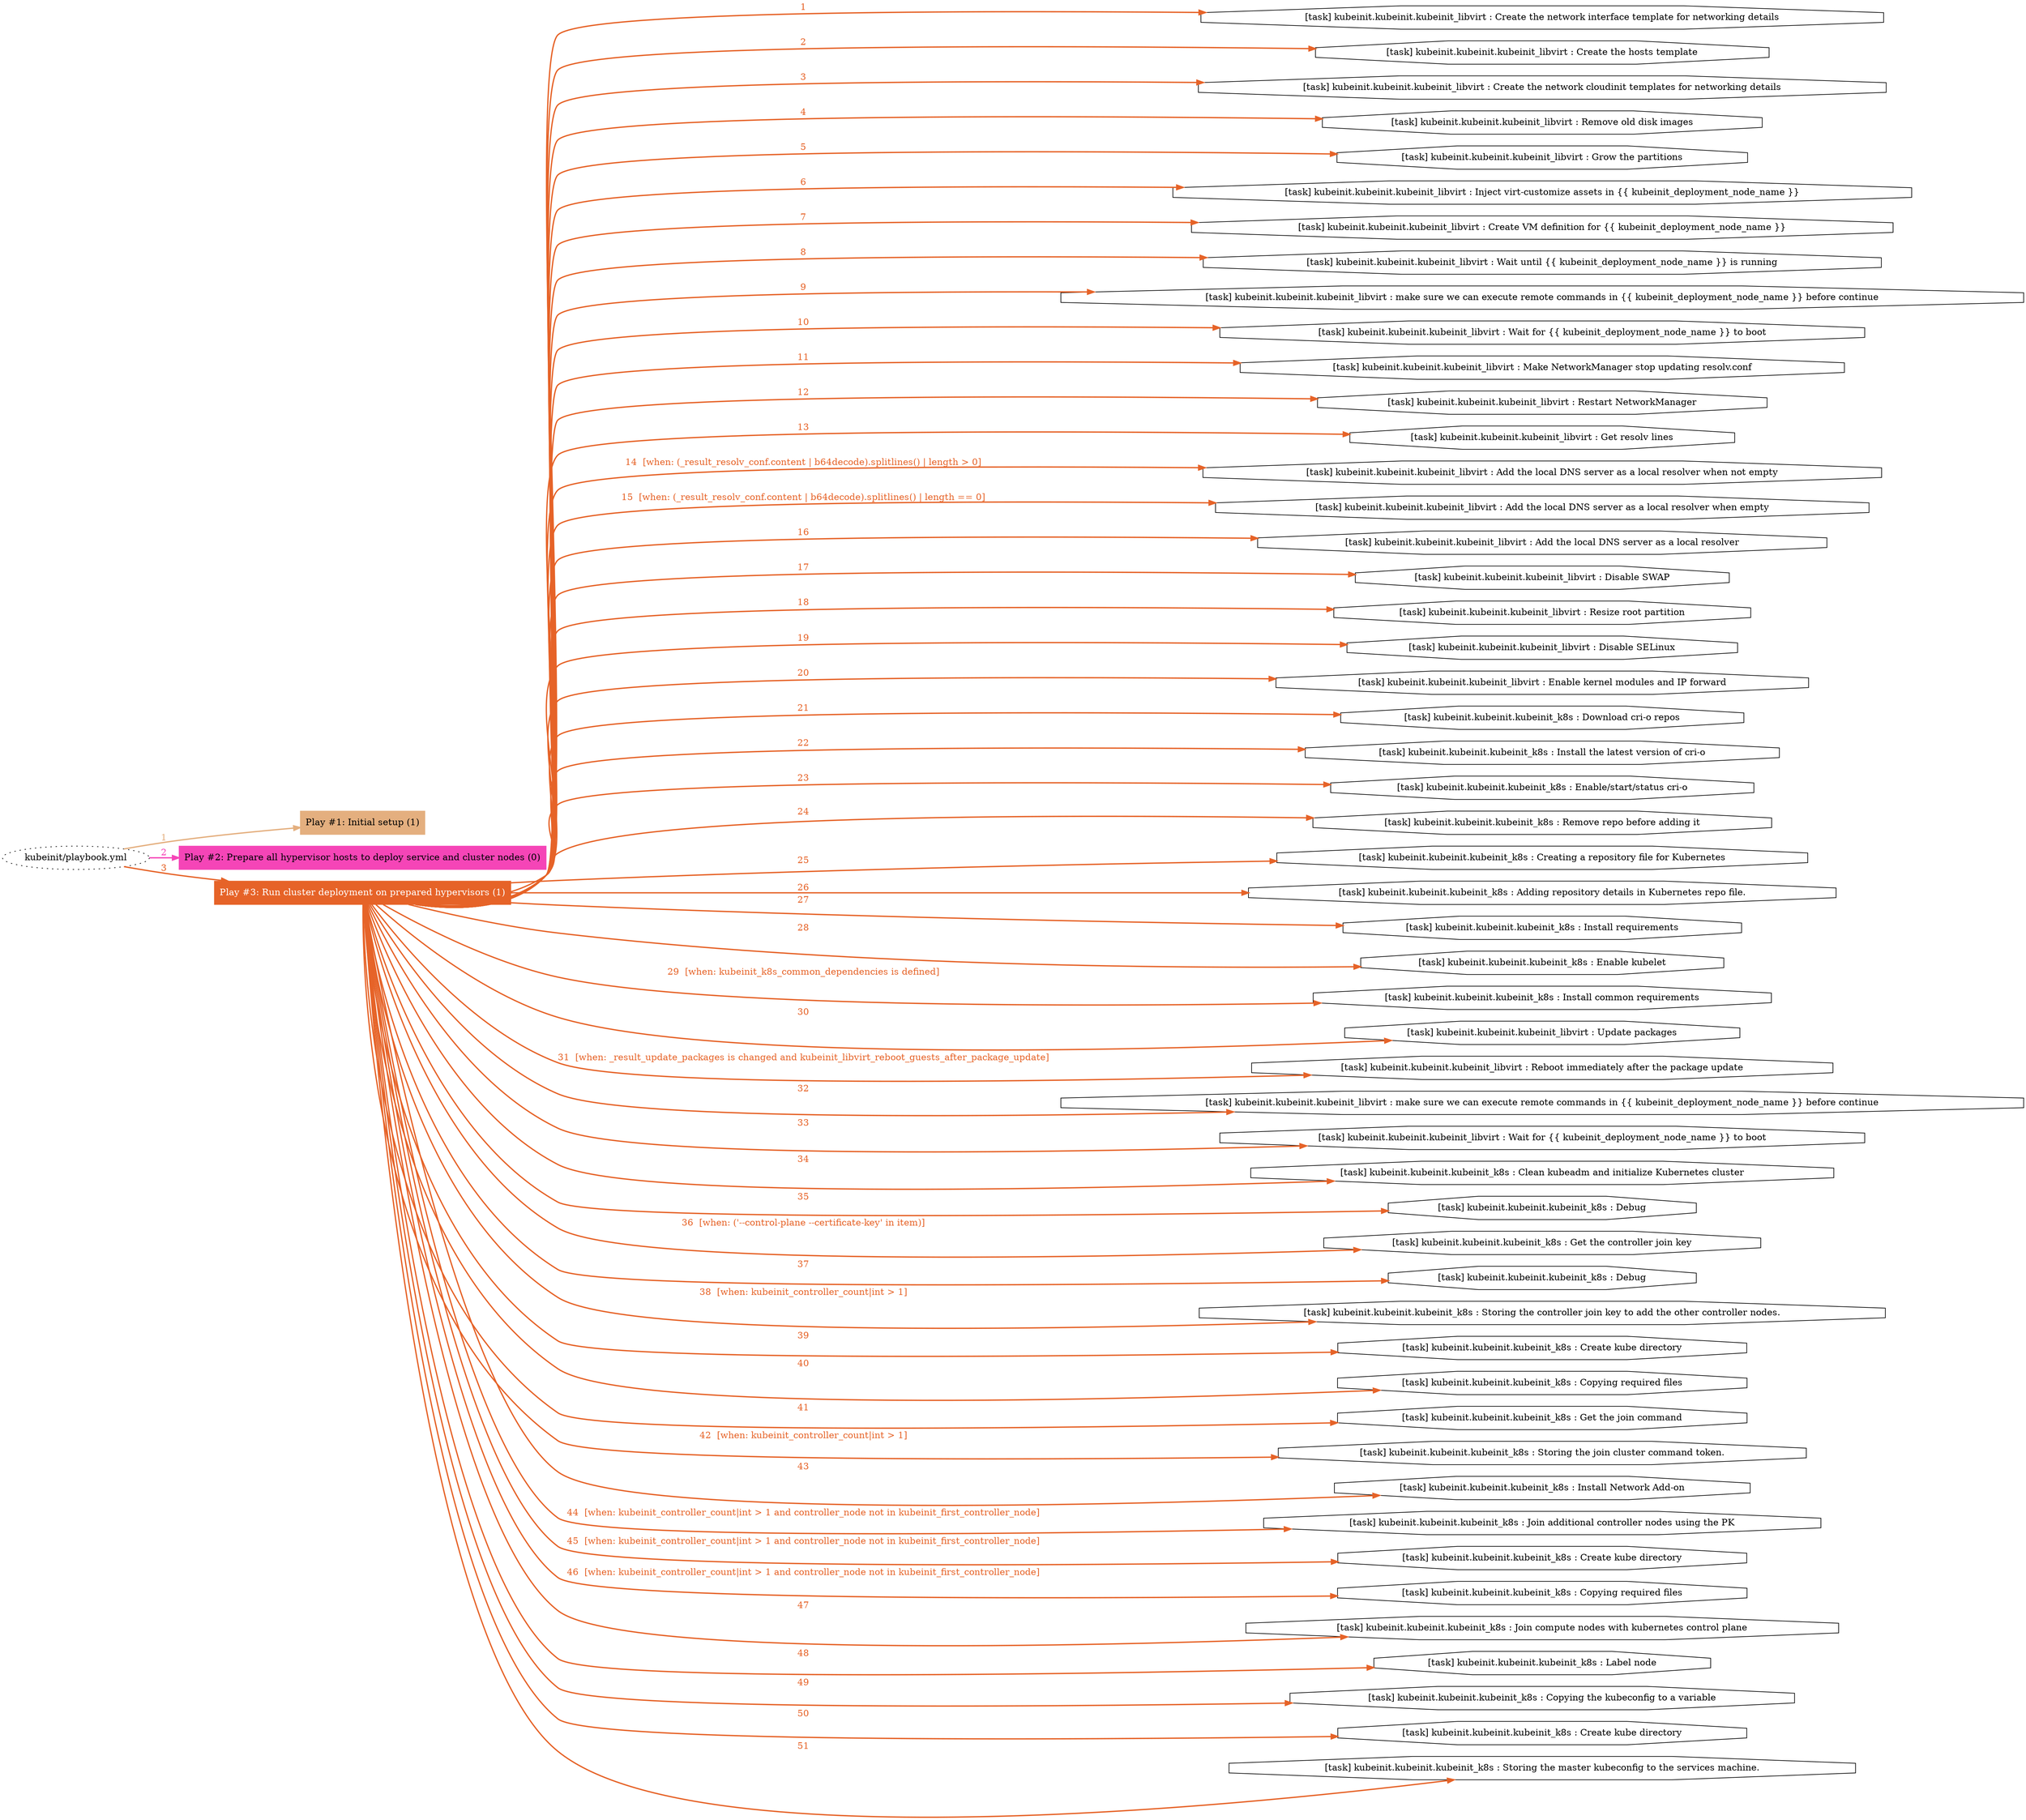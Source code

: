 digraph "kubeinit/playbook.yml "{
	graph [concentrate=true ordering=in rankdir=LR ratio=fill]
	edge [esep=5 sep=10]
	"kubeinit/playbook.yml" [id=root_node style=dotted]
	subgraph "Play #1: Initial setup (1) "{
		"Play #1: Initial setup (1)" [color="#e4af7f" fontcolor="#000000" id="play_196f629e-7da3-41a2-b776-d5ae953cdec9" shape=box style=filled tooltip=localhost]
		"kubeinit/playbook.yml" -> "Play #1: Initial setup (1)" [label=1 color="#e4af7f" fontcolor="#e4af7f" id="edge_7a8b609f-4dc0-4d0a-ab60-db8e5b48585a" style=bold]
	}
	subgraph "Play #2: Prepare all hypervisor hosts to deploy service and cluster nodes (0) "{
		"Play #2: Prepare all hypervisor hosts to deploy service and cluster nodes (0)" [color="#f545b7" fontcolor="#000000" id="play_d91ffcbc-4b0e-4544-8ebe-d76b76b812ca" shape=box style=filled tooltip=""]
		"kubeinit/playbook.yml" -> "Play #2: Prepare all hypervisor hosts to deploy service and cluster nodes (0)" [label=2 color="#f545b7" fontcolor="#f545b7" id="edge_77c8e425-9ca4-42c0-a63b-15d7f449d86a" style=bold]
	}
	subgraph "Play #3: Run cluster deployment on prepared hypervisors (1) "{
		"Play #3: Run cluster deployment on prepared hypervisors (1)" [color="#e66328" fontcolor="#ffffff" id="play_6894911a-3b50-4adf-a7ac-5f87acf9f213" shape=box style=filled tooltip=localhost]
		"kubeinit/playbook.yml" -> "Play #3: Run cluster deployment on prepared hypervisors (1)" [label=3 color="#e66328" fontcolor="#e66328" id="edge_453502b8-dc99-4f4c-97d5-e8bb07cfe6d0" style=bold]
		"task_5ceab4f7-471b-40ac-9917-9705165b9d4a" [label="[task] kubeinit.kubeinit.kubeinit_libvirt : Create the network interface template for networking details" id="task_5ceab4f7-471b-40ac-9917-9705165b9d4a" shape=octagon tooltip="[task] kubeinit.kubeinit.kubeinit_libvirt : Create the network interface template for networking details"]
		"Play #3: Run cluster deployment on prepared hypervisors (1)" -> "task_5ceab4f7-471b-40ac-9917-9705165b9d4a" [label=1 color="#e66328" fontcolor="#e66328" id="edge_92bab257-7111-44f8-af54-b1248ceb3508" style=bold]
		"task_9aab7829-88cc-4035-8e54-6c5041ed3440" [label="[task] kubeinit.kubeinit.kubeinit_libvirt : Create the hosts template" id="task_9aab7829-88cc-4035-8e54-6c5041ed3440" shape=octagon tooltip="[task] kubeinit.kubeinit.kubeinit_libvirt : Create the hosts template"]
		"Play #3: Run cluster deployment on prepared hypervisors (1)" -> "task_9aab7829-88cc-4035-8e54-6c5041ed3440" [label=2 color="#e66328" fontcolor="#e66328" id="edge_f4145e0a-13e1-4c4a-8b56-3e248cefc781" style=bold]
		"task_26a1b991-8c94-4e9e-9ca2-63b600c9e94e" [label="[task] kubeinit.kubeinit.kubeinit_libvirt : Create the network cloudinit templates for networking details" id="task_26a1b991-8c94-4e9e-9ca2-63b600c9e94e" shape=octagon tooltip="[task] kubeinit.kubeinit.kubeinit_libvirt : Create the network cloudinit templates for networking details"]
		"Play #3: Run cluster deployment on prepared hypervisors (1)" -> "task_26a1b991-8c94-4e9e-9ca2-63b600c9e94e" [label=3 color="#e66328" fontcolor="#e66328" id="edge_b4777a8a-b251-4801-a044-3f1eb07bb89d" style=bold]
		"task_e60c3df8-fbcc-4d30-8d25-eb7226827d29" [label="[task] kubeinit.kubeinit.kubeinit_libvirt : Remove old disk images" id="task_e60c3df8-fbcc-4d30-8d25-eb7226827d29" shape=octagon tooltip="[task] kubeinit.kubeinit.kubeinit_libvirt : Remove old disk images"]
		"Play #3: Run cluster deployment on prepared hypervisors (1)" -> "task_e60c3df8-fbcc-4d30-8d25-eb7226827d29" [label=4 color="#e66328" fontcolor="#e66328" id="edge_fb02d318-69c1-4230-9414-fe74ae76da25" style=bold]
		"task_6e67748e-e0c5-42a7-99da-ed9d1aa566eb" [label="[task] kubeinit.kubeinit.kubeinit_libvirt : Grow the partitions" id="task_6e67748e-e0c5-42a7-99da-ed9d1aa566eb" shape=octagon tooltip="[task] kubeinit.kubeinit.kubeinit_libvirt : Grow the partitions"]
		"Play #3: Run cluster deployment on prepared hypervisors (1)" -> "task_6e67748e-e0c5-42a7-99da-ed9d1aa566eb" [label=5 color="#e66328" fontcolor="#e66328" id="edge_484e7caa-2172-4a2f-a654-1ac2f9e7d7fc" style=bold]
		"task_1474f3d1-3942-4b62-af45-88b4d952ae0e" [label="[task] kubeinit.kubeinit.kubeinit_libvirt : Inject virt-customize assets in {{ kubeinit_deployment_node_name }}" id="task_1474f3d1-3942-4b62-af45-88b4d952ae0e" shape=octagon tooltip="[task] kubeinit.kubeinit.kubeinit_libvirt : Inject virt-customize assets in {{ kubeinit_deployment_node_name }}"]
		"Play #3: Run cluster deployment on prepared hypervisors (1)" -> "task_1474f3d1-3942-4b62-af45-88b4d952ae0e" [label=6 color="#e66328" fontcolor="#e66328" id="edge_c6d31f2c-cd28-4494-bcfb-a148e82ab1e5" style=bold]
		"task_2758020e-594e-4043-b0b0-5c1b2e785d6c" [label="[task] kubeinit.kubeinit.kubeinit_libvirt : Create VM definition for {{ kubeinit_deployment_node_name }}" id="task_2758020e-594e-4043-b0b0-5c1b2e785d6c" shape=octagon tooltip="[task] kubeinit.kubeinit.kubeinit_libvirt : Create VM definition for {{ kubeinit_deployment_node_name }}"]
		"Play #3: Run cluster deployment on prepared hypervisors (1)" -> "task_2758020e-594e-4043-b0b0-5c1b2e785d6c" [label=7 color="#e66328" fontcolor="#e66328" id="edge_f0a2f9af-e72f-4981-9309-20b07a9d373d" style=bold]
		"task_c1bad90a-3608-4b50-ba53-5e8d66ac25dd" [label="[task] kubeinit.kubeinit.kubeinit_libvirt : Wait until {{ kubeinit_deployment_node_name }} is running" id="task_c1bad90a-3608-4b50-ba53-5e8d66ac25dd" shape=octagon tooltip="[task] kubeinit.kubeinit.kubeinit_libvirt : Wait until {{ kubeinit_deployment_node_name }} is running"]
		"Play #3: Run cluster deployment on prepared hypervisors (1)" -> "task_c1bad90a-3608-4b50-ba53-5e8d66ac25dd" [label=8 color="#e66328" fontcolor="#e66328" id="edge_b38397f6-02cf-4305-9656-1591cb7018f8" style=bold]
		"task_c642bbf4-3e63-4946-af60-6090295a572b" [label="[task] kubeinit.kubeinit.kubeinit_libvirt : make sure we can execute remote commands in {{ kubeinit_deployment_node_name }} before continue" id="task_c642bbf4-3e63-4946-af60-6090295a572b" shape=octagon tooltip="[task] kubeinit.kubeinit.kubeinit_libvirt : make sure we can execute remote commands in {{ kubeinit_deployment_node_name }} before continue"]
		"Play #3: Run cluster deployment on prepared hypervisors (1)" -> "task_c642bbf4-3e63-4946-af60-6090295a572b" [label=9 color="#e66328" fontcolor="#e66328" id="edge_216f372d-a120-4331-8c7c-83dadb258017" style=bold]
		"task_c3e1f9ef-1558-4d6d-a7cb-f6e7e8b9b7c7" [label="[task] kubeinit.kubeinit.kubeinit_libvirt : Wait for {{ kubeinit_deployment_node_name }} to boot" id="task_c3e1f9ef-1558-4d6d-a7cb-f6e7e8b9b7c7" shape=octagon tooltip="[task] kubeinit.kubeinit.kubeinit_libvirt : Wait for {{ kubeinit_deployment_node_name }} to boot"]
		"Play #3: Run cluster deployment on prepared hypervisors (1)" -> "task_c3e1f9ef-1558-4d6d-a7cb-f6e7e8b9b7c7" [label=10 color="#e66328" fontcolor="#e66328" id="edge_b4b41707-3f44-4a6f-b14c-f7de6b3a8e52" style=bold]
		"task_21b6e2e0-0ef1-4050-8f4c-58a11e30163f" [label="[task] kubeinit.kubeinit.kubeinit_libvirt : Make NetworkManager stop updating resolv.conf" id="task_21b6e2e0-0ef1-4050-8f4c-58a11e30163f" shape=octagon tooltip="[task] kubeinit.kubeinit.kubeinit_libvirt : Make NetworkManager stop updating resolv.conf"]
		"Play #3: Run cluster deployment on prepared hypervisors (1)" -> "task_21b6e2e0-0ef1-4050-8f4c-58a11e30163f" [label=11 color="#e66328" fontcolor="#e66328" id="edge_2421979b-7b74-4752-b264-58a124351657" style=bold]
		"task_df26aef0-18db-48b9-95d0-2b385ee85e64" [label="[task] kubeinit.kubeinit.kubeinit_libvirt : Restart NetworkManager" id="task_df26aef0-18db-48b9-95d0-2b385ee85e64" shape=octagon tooltip="[task] kubeinit.kubeinit.kubeinit_libvirt : Restart NetworkManager"]
		"Play #3: Run cluster deployment on prepared hypervisors (1)" -> "task_df26aef0-18db-48b9-95d0-2b385ee85e64" [label=12 color="#e66328" fontcolor="#e66328" id="edge_fc8d70d7-50f2-439c-972f-7e91cdcf658a" style=bold]
		"task_970fbd87-53b4-43df-a044-248ffc4dcf42" [label="[task] kubeinit.kubeinit.kubeinit_libvirt : Get resolv lines" id="task_970fbd87-53b4-43df-a044-248ffc4dcf42" shape=octagon tooltip="[task] kubeinit.kubeinit.kubeinit_libvirt : Get resolv lines"]
		"Play #3: Run cluster deployment on prepared hypervisors (1)" -> "task_970fbd87-53b4-43df-a044-248ffc4dcf42" [label=13 color="#e66328" fontcolor="#e66328" id="edge_07ba5091-abf6-4ec9-858c-a6446971e7e8" style=bold]
		"task_e40d5d72-3b2f-4c85-b3da-dff513d2c614" [label="[task] kubeinit.kubeinit.kubeinit_libvirt : Add the local DNS server as a local resolver when not empty" id="task_e40d5d72-3b2f-4c85-b3da-dff513d2c614" shape=octagon tooltip="[task] kubeinit.kubeinit.kubeinit_libvirt : Add the local DNS server as a local resolver when not empty"]
		"Play #3: Run cluster deployment on prepared hypervisors (1)" -> "task_e40d5d72-3b2f-4c85-b3da-dff513d2c614" [label="14  [when: (_result_resolv_conf.content | b64decode).splitlines() | length > 0]" color="#e66328" fontcolor="#e66328" id="edge_b6558e91-0d5f-46c8-9d2b-5d189d93df32" style=bold]
		"task_df07a216-588a-405d-b0dd-f2f1dbe98841" [label="[task] kubeinit.kubeinit.kubeinit_libvirt : Add the local DNS server as a local resolver when empty" id="task_df07a216-588a-405d-b0dd-f2f1dbe98841" shape=octagon tooltip="[task] kubeinit.kubeinit.kubeinit_libvirt : Add the local DNS server as a local resolver when empty"]
		"Play #3: Run cluster deployment on prepared hypervisors (1)" -> "task_df07a216-588a-405d-b0dd-f2f1dbe98841" [label="15  [when: (_result_resolv_conf.content | b64decode).splitlines() | length == 0]" color="#e66328" fontcolor="#e66328" id="edge_3c043365-9ef8-4505-b46e-fc57af0bc597" style=bold]
		"task_2fc57d91-68ed-4ba7-8425-81bd0a4f81fe" [label="[task] kubeinit.kubeinit.kubeinit_libvirt : Add the local DNS server as a local resolver" id="task_2fc57d91-68ed-4ba7-8425-81bd0a4f81fe" shape=octagon tooltip="[task] kubeinit.kubeinit.kubeinit_libvirt : Add the local DNS server as a local resolver"]
		"Play #3: Run cluster deployment on prepared hypervisors (1)" -> "task_2fc57d91-68ed-4ba7-8425-81bd0a4f81fe" [label=16 color="#e66328" fontcolor="#e66328" id="edge_ba392653-038a-4a64-bc18-5655ade41562" style=bold]
		"task_dd9ee44f-7765-4433-b73a-ab8ed021d6d2" [label="[task] kubeinit.kubeinit.kubeinit_libvirt : Disable SWAP" id="task_dd9ee44f-7765-4433-b73a-ab8ed021d6d2" shape=octagon tooltip="[task] kubeinit.kubeinit.kubeinit_libvirt : Disable SWAP"]
		"Play #3: Run cluster deployment on prepared hypervisors (1)" -> "task_dd9ee44f-7765-4433-b73a-ab8ed021d6d2" [label=17 color="#e66328" fontcolor="#e66328" id="edge_2cf03d45-0f37-4622-aa44-96f858e238cd" style=bold]
		"task_ab34643e-65dd-413f-965e-714b13e5ce32" [label="[task] kubeinit.kubeinit.kubeinit_libvirt : Resize root partition" id="task_ab34643e-65dd-413f-965e-714b13e5ce32" shape=octagon tooltip="[task] kubeinit.kubeinit.kubeinit_libvirt : Resize root partition"]
		"Play #3: Run cluster deployment on prepared hypervisors (1)" -> "task_ab34643e-65dd-413f-965e-714b13e5ce32" [label=18 color="#e66328" fontcolor="#e66328" id="edge_5ef02f64-f90f-44f9-8897-2ed7d502051b" style=bold]
		"task_a23fc146-e23f-44e1-acc6-db404452a2de" [label="[task] kubeinit.kubeinit.kubeinit_libvirt : Disable SELinux" id="task_a23fc146-e23f-44e1-acc6-db404452a2de" shape=octagon tooltip="[task] kubeinit.kubeinit.kubeinit_libvirt : Disable SELinux"]
		"Play #3: Run cluster deployment on prepared hypervisors (1)" -> "task_a23fc146-e23f-44e1-acc6-db404452a2de" [label=19 color="#e66328" fontcolor="#e66328" id="edge_9b474056-716d-4a5b-8e66-d441bb746a58" style=bold]
		"task_de486cb0-1571-4b4a-84aa-af1e212556bb" [label="[task] kubeinit.kubeinit.kubeinit_libvirt : Enable kernel modules and IP forward" id="task_de486cb0-1571-4b4a-84aa-af1e212556bb" shape=octagon tooltip="[task] kubeinit.kubeinit.kubeinit_libvirt : Enable kernel modules and IP forward"]
		"Play #3: Run cluster deployment on prepared hypervisors (1)" -> "task_de486cb0-1571-4b4a-84aa-af1e212556bb" [label=20 color="#e66328" fontcolor="#e66328" id="edge_4df0fc00-671e-47e4-8b34-441b3979938f" style=bold]
		"task_128013b7-9f51-4b90-890e-ed247fefcf56" [label="[task] kubeinit.kubeinit.kubeinit_k8s : Download cri-o repos" id="task_128013b7-9f51-4b90-890e-ed247fefcf56" shape=octagon tooltip="[task] kubeinit.kubeinit.kubeinit_k8s : Download cri-o repos"]
		"Play #3: Run cluster deployment on prepared hypervisors (1)" -> "task_128013b7-9f51-4b90-890e-ed247fefcf56" [label=21 color="#e66328" fontcolor="#e66328" id="edge_b655d64b-386a-44b9-86c8-138f5d76f7a3" style=bold]
		"task_2d2608b0-3f18-4247-8043-9050afe1685c" [label="[task] kubeinit.kubeinit.kubeinit_k8s : Install the latest version of cri-o" id="task_2d2608b0-3f18-4247-8043-9050afe1685c" shape=octagon tooltip="[task] kubeinit.kubeinit.kubeinit_k8s : Install the latest version of cri-o"]
		"Play #3: Run cluster deployment on prepared hypervisors (1)" -> "task_2d2608b0-3f18-4247-8043-9050afe1685c" [label=22 color="#e66328" fontcolor="#e66328" id="edge_74226f73-cad9-4ed8-b74b-6033b879a36f" style=bold]
		"task_5902933f-7c5f-45b0-b57b-b2cbeed94d40" [label="[task] kubeinit.kubeinit.kubeinit_k8s : Enable/start/status cri-o" id="task_5902933f-7c5f-45b0-b57b-b2cbeed94d40" shape=octagon tooltip="[task] kubeinit.kubeinit.kubeinit_k8s : Enable/start/status cri-o"]
		"Play #3: Run cluster deployment on prepared hypervisors (1)" -> "task_5902933f-7c5f-45b0-b57b-b2cbeed94d40" [label=23 color="#e66328" fontcolor="#e66328" id="edge_50539212-160b-4210-856c-11dd713e81fe" style=bold]
		"task_ce560c7b-0e7a-4f41-af96-7c3e99506b22" [label="[task] kubeinit.kubeinit.kubeinit_k8s : Remove repo before adding it" id="task_ce560c7b-0e7a-4f41-af96-7c3e99506b22" shape=octagon tooltip="[task] kubeinit.kubeinit.kubeinit_k8s : Remove repo before adding it"]
		"Play #3: Run cluster deployment on prepared hypervisors (1)" -> "task_ce560c7b-0e7a-4f41-af96-7c3e99506b22" [label=24 color="#e66328" fontcolor="#e66328" id="edge_3657249e-3642-4043-b916-e9a2aaaaed22" style=bold]
		"task_afcc8cc4-7f23-43ab-83df-d1558d6ff0a6" [label="[task] kubeinit.kubeinit.kubeinit_k8s : Creating a repository file for Kubernetes" id="task_afcc8cc4-7f23-43ab-83df-d1558d6ff0a6" shape=octagon tooltip="[task] kubeinit.kubeinit.kubeinit_k8s : Creating a repository file for Kubernetes"]
		"Play #3: Run cluster deployment on prepared hypervisors (1)" -> "task_afcc8cc4-7f23-43ab-83df-d1558d6ff0a6" [label=25 color="#e66328" fontcolor="#e66328" id="edge_ee020d50-856e-4c85-b061-cf1ff01ff61d" style=bold]
		"task_cedee69a-1b27-4298-873b-f5c2dfc9a3d4" [label="[task] kubeinit.kubeinit.kubeinit_k8s : Adding repository details in Kubernetes repo file." id="task_cedee69a-1b27-4298-873b-f5c2dfc9a3d4" shape=octagon tooltip="[task] kubeinit.kubeinit.kubeinit_k8s : Adding repository details in Kubernetes repo file."]
		"Play #3: Run cluster deployment on prepared hypervisors (1)" -> "task_cedee69a-1b27-4298-873b-f5c2dfc9a3d4" [label=26 color="#e66328" fontcolor="#e66328" id="edge_d36bef47-3656-4092-9ffd-b38bb33ba7d4" style=bold]
		"task_2065277b-663c-4280-bc4b-6fb044ba6fa0" [label="[task] kubeinit.kubeinit.kubeinit_k8s : Install requirements" id="task_2065277b-663c-4280-bc4b-6fb044ba6fa0" shape=octagon tooltip="[task] kubeinit.kubeinit.kubeinit_k8s : Install requirements"]
		"Play #3: Run cluster deployment on prepared hypervisors (1)" -> "task_2065277b-663c-4280-bc4b-6fb044ba6fa0" [label=27 color="#e66328" fontcolor="#e66328" id="edge_c8581332-4cbf-4d74-a81a-bacb9ae1b0e2" style=bold]
		"task_44cd9399-f5e1-4483-8749-8ce63f1b633f" [label="[task] kubeinit.kubeinit.kubeinit_k8s : Enable kubelet" id="task_44cd9399-f5e1-4483-8749-8ce63f1b633f" shape=octagon tooltip="[task] kubeinit.kubeinit.kubeinit_k8s : Enable kubelet"]
		"Play #3: Run cluster deployment on prepared hypervisors (1)" -> "task_44cd9399-f5e1-4483-8749-8ce63f1b633f" [label=28 color="#e66328" fontcolor="#e66328" id="edge_7f362944-3053-4ad1-8711-a57bda25247f" style=bold]
		"task_fd02eff3-40ab-4fef-a960-a2c14f02232a" [label="[task] kubeinit.kubeinit.kubeinit_k8s : Install common requirements" id="task_fd02eff3-40ab-4fef-a960-a2c14f02232a" shape=octagon tooltip="[task] kubeinit.kubeinit.kubeinit_k8s : Install common requirements"]
		"Play #3: Run cluster deployment on prepared hypervisors (1)" -> "task_fd02eff3-40ab-4fef-a960-a2c14f02232a" [label="29  [when: kubeinit_k8s_common_dependencies is defined]" color="#e66328" fontcolor="#e66328" id="edge_81d94029-f77c-42e2-951f-41c4668a6f6d" style=bold]
		"task_627c85b3-35c3-4c79-8656-67af986e4a9c" [label="[task] kubeinit.kubeinit.kubeinit_libvirt : Update packages" id="task_627c85b3-35c3-4c79-8656-67af986e4a9c" shape=octagon tooltip="[task] kubeinit.kubeinit.kubeinit_libvirt : Update packages"]
		"Play #3: Run cluster deployment on prepared hypervisors (1)" -> "task_627c85b3-35c3-4c79-8656-67af986e4a9c" [label=30 color="#e66328" fontcolor="#e66328" id="edge_ab4bde2c-b808-4b15-ad06-4b92bc280713" style=bold]
		"task_d190ba3e-ab6b-484e-bcf3-ed587c2dab86" [label="[task] kubeinit.kubeinit.kubeinit_libvirt : Reboot immediately after the package update" id="task_d190ba3e-ab6b-484e-bcf3-ed587c2dab86" shape=octagon tooltip="[task] kubeinit.kubeinit.kubeinit_libvirt : Reboot immediately after the package update"]
		"Play #3: Run cluster deployment on prepared hypervisors (1)" -> "task_d190ba3e-ab6b-484e-bcf3-ed587c2dab86" [label="31  [when: _result_update_packages is changed and kubeinit_libvirt_reboot_guests_after_package_update]" color="#e66328" fontcolor="#e66328" id="edge_a39c3528-9f0f-46c0-bbf7-e900970e4c26" style=bold]
		"task_db965484-befa-4be5-9f5a-80f73a0600a8" [label="[task] kubeinit.kubeinit.kubeinit_libvirt : make sure we can execute remote commands in {{ kubeinit_deployment_node_name }} before continue" id="task_db965484-befa-4be5-9f5a-80f73a0600a8" shape=octagon tooltip="[task] kubeinit.kubeinit.kubeinit_libvirt : make sure we can execute remote commands in {{ kubeinit_deployment_node_name }} before continue"]
		"Play #3: Run cluster deployment on prepared hypervisors (1)" -> "task_db965484-befa-4be5-9f5a-80f73a0600a8" [label=32 color="#e66328" fontcolor="#e66328" id="edge_ef7161bb-a719-43eb-9155-98923c0f6322" style=bold]
		"task_2aca8cb9-78aa-4d69-a5f6-948d5ab9dbfd" [label="[task] kubeinit.kubeinit.kubeinit_libvirt : Wait for {{ kubeinit_deployment_node_name }} to boot" id="task_2aca8cb9-78aa-4d69-a5f6-948d5ab9dbfd" shape=octagon tooltip="[task] kubeinit.kubeinit.kubeinit_libvirt : Wait for {{ kubeinit_deployment_node_name }} to boot"]
		"Play #3: Run cluster deployment on prepared hypervisors (1)" -> "task_2aca8cb9-78aa-4d69-a5f6-948d5ab9dbfd" [label=33 color="#e66328" fontcolor="#e66328" id="edge_6742cceb-c7f2-4030-8778-1097dc8d9a75" style=bold]
		"task_0e2e97cf-30ed-46f8-98f3-229e59af0cee" [label="[task] kubeinit.kubeinit.kubeinit_k8s : Clean kubeadm and initialize Kubernetes cluster" id="task_0e2e97cf-30ed-46f8-98f3-229e59af0cee" shape=octagon tooltip="[task] kubeinit.kubeinit.kubeinit_k8s : Clean kubeadm and initialize Kubernetes cluster"]
		"Play #3: Run cluster deployment on prepared hypervisors (1)" -> "task_0e2e97cf-30ed-46f8-98f3-229e59af0cee" [label=34 color="#e66328" fontcolor="#e66328" id="edge_9519cad5-724d-4401-94a9-16b80b66f2cd" style=bold]
		"task_b68310f4-a429-4f4b-b735-4439b27c399f" [label="[task] kubeinit.kubeinit.kubeinit_k8s : Debug" id="task_b68310f4-a429-4f4b-b735-4439b27c399f" shape=octagon tooltip="[task] kubeinit.kubeinit.kubeinit_k8s : Debug"]
		"Play #3: Run cluster deployment on prepared hypervisors (1)" -> "task_b68310f4-a429-4f4b-b735-4439b27c399f" [label=35 color="#e66328" fontcolor="#e66328" id="edge_1c51b952-b1e9-4d94-9c69-3ede7c68335e" style=bold]
		"task_dd9c7306-587b-4312-97d0-637b3aa0f6d1" [label="[task] kubeinit.kubeinit.kubeinit_k8s : Get the controller join key" id="task_dd9c7306-587b-4312-97d0-637b3aa0f6d1" shape=octagon tooltip="[task] kubeinit.kubeinit.kubeinit_k8s : Get the controller join key"]
		"Play #3: Run cluster deployment on prepared hypervisors (1)" -> "task_dd9c7306-587b-4312-97d0-637b3aa0f6d1" [label="36  [when: ('--control-plane --certificate-key' in item)]" color="#e66328" fontcolor="#e66328" id="edge_e9e46933-b9f4-4957-87f8-0f48f60b7206" style=bold]
		"task_4d98f35b-c942-49d3-8301-936364d084da" [label="[task] kubeinit.kubeinit.kubeinit_k8s : Debug" id="task_4d98f35b-c942-49d3-8301-936364d084da" shape=octagon tooltip="[task] kubeinit.kubeinit.kubeinit_k8s : Debug"]
		"Play #3: Run cluster deployment on prepared hypervisors (1)" -> "task_4d98f35b-c942-49d3-8301-936364d084da" [label=37 color="#e66328" fontcolor="#e66328" id="edge_7634035f-0d62-4c2e-91f8-ca78f3e7270e" style=bold]
		"task_75cfd8b1-b07b-46b9-80b8-f3e27a726956" [label="[task] kubeinit.kubeinit.kubeinit_k8s : Storing the controller join key to add the other controller nodes." id="task_75cfd8b1-b07b-46b9-80b8-f3e27a726956" shape=octagon tooltip="[task] kubeinit.kubeinit.kubeinit_k8s : Storing the controller join key to add the other controller nodes."]
		"Play #3: Run cluster deployment on prepared hypervisors (1)" -> "task_75cfd8b1-b07b-46b9-80b8-f3e27a726956" [label="38  [when: kubeinit_controller_count|int > 1]" color="#e66328" fontcolor="#e66328" id="edge_60b15927-0814-4374-9559-f525c288357a" style=bold]
		"task_cc0be269-75ba-4f3e-96fa-95bf5219a65d" [label="[task] kubeinit.kubeinit.kubeinit_k8s : Create kube directory" id="task_cc0be269-75ba-4f3e-96fa-95bf5219a65d" shape=octagon tooltip="[task] kubeinit.kubeinit.kubeinit_k8s : Create kube directory"]
		"Play #3: Run cluster deployment on prepared hypervisors (1)" -> "task_cc0be269-75ba-4f3e-96fa-95bf5219a65d" [label=39 color="#e66328" fontcolor="#e66328" id="edge_3283b3cb-e45f-4af2-8085-5c4d1419da8c" style=bold]
		"task_ac579d72-adf5-49a2-9165-c18d25a45852" [label="[task] kubeinit.kubeinit.kubeinit_k8s : Copying required files" id="task_ac579d72-adf5-49a2-9165-c18d25a45852" shape=octagon tooltip="[task] kubeinit.kubeinit.kubeinit_k8s : Copying required files"]
		"Play #3: Run cluster deployment on prepared hypervisors (1)" -> "task_ac579d72-adf5-49a2-9165-c18d25a45852" [label=40 color="#e66328" fontcolor="#e66328" id="edge_31f067dd-e7a0-406e-8766-ba17089dc18e" style=bold]
		"task_effae66b-8e40-44dd-b779-e46cb3be3b19" [label="[task] kubeinit.kubeinit.kubeinit_k8s : Get the join command" id="task_effae66b-8e40-44dd-b779-e46cb3be3b19" shape=octagon tooltip="[task] kubeinit.kubeinit.kubeinit_k8s : Get the join command"]
		"Play #3: Run cluster deployment on prepared hypervisors (1)" -> "task_effae66b-8e40-44dd-b779-e46cb3be3b19" [label=41 color="#e66328" fontcolor="#e66328" id="edge_509a69fa-d737-4d6c-be8e-dc66eae223ff" style=bold]
		"task_2b7ab306-0f69-4cda-a924-e94619a94e01" [label="[task] kubeinit.kubeinit.kubeinit_k8s : Storing the join cluster command token." id="task_2b7ab306-0f69-4cda-a924-e94619a94e01" shape=octagon tooltip="[task] kubeinit.kubeinit.kubeinit_k8s : Storing the join cluster command token."]
		"Play #3: Run cluster deployment on prepared hypervisors (1)" -> "task_2b7ab306-0f69-4cda-a924-e94619a94e01" [label="42  [when: kubeinit_controller_count|int > 1]" color="#e66328" fontcolor="#e66328" id="edge_e63bc732-68b8-4bf9-91f9-da646d3a924b" style=bold]
		"task_367b87a9-3c6d-4d2c-bc15-4db3b49dff0d" [label="[task] kubeinit.kubeinit.kubeinit_k8s : Install Network Add-on" id="task_367b87a9-3c6d-4d2c-bc15-4db3b49dff0d" shape=octagon tooltip="[task] kubeinit.kubeinit.kubeinit_k8s : Install Network Add-on"]
		"Play #3: Run cluster deployment on prepared hypervisors (1)" -> "task_367b87a9-3c6d-4d2c-bc15-4db3b49dff0d" [label=43 color="#e66328" fontcolor="#e66328" id="edge_0a09888c-6876-417b-8541-e03eadfd7efd" style=bold]
		"task_19ff2c1a-eed7-439b-b017-a11170842fe6" [label="[task] kubeinit.kubeinit.kubeinit_k8s : Join additional controller nodes using the PK" id="task_19ff2c1a-eed7-439b-b017-a11170842fe6" shape=octagon tooltip="[task] kubeinit.kubeinit.kubeinit_k8s : Join additional controller nodes using the PK"]
		"Play #3: Run cluster deployment on prepared hypervisors (1)" -> "task_19ff2c1a-eed7-439b-b017-a11170842fe6" [label="44  [when: kubeinit_controller_count|int > 1 and controller_node not in kubeinit_first_controller_node]" color="#e66328" fontcolor="#e66328" id="edge_af7fcb33-cfd9-49bf-9495-33aea43c98dc" style=bold]
		"task_8cf29ea3-cef4-40f7-a92d-96971ff8cb6c" [label="[task] kubeinit.kubeinit.kubeinit_k8s : Create kube directory" id="task_8cf29ea3-cef4-40f7-a92d-96971ff8cb6c" shape=octagon tooltip="[task] kubeinit.kubeinit.kubeinit_k8s : Create kube directory"]
		"Play #3: Run cluster deployment on prepared hypervisors (1)" -> "task_8cf29ea3-cef4-40f7-a92d-96971ff8cb6c" [label="45  [when: kubeinit_controller_count|int > 1 and controller_node not in kubeinit_first_controller_node]" color="#e66328" fontcolor="#e66328" id="edge_3c067822-5cee-4074-b26a-816af37068e2" style=bold]
		"task_2f057b97-6e5d-47e9-b4a5-a4cb88a9588c" [label="[task] kubeinit.kubeinit.kubeinit_k8s : Copying required files" id="task_2f057b97-6e5d-47e9-b4a5-a4cb88a9588c" shape=octagon tooltip="[task] kubeinit.kubeinit.kubeinit_k8s : Copying required files"]
		"Play #3: Run cluster deployment on prepared hypervisors (1)" -> "task_2f057b97-6e5d-47e9-b4a5-a4cb88a9588c" [label="46  [when: kubeinit_controller_count|int > 1 and controller_node not in kubeinit_first_controller_node]" color="#e66328" fontcolor="#e66328" id="edge_b9530f36-9b60-4e9b-beaf-6a6821ce5518" style=bold]
		"task_b41a58fd-15ef-4d52-a551-802f651876f8" [label="[task] kubeinit.kubeinit.kubeinit_k8s : Join compute nodes with kubernetes control plane" id="task_b41a58fd-15ef-4d52-a551-802f651876f8" shape=octagon tooltip="[task] kubeinit.kubeinit.kubeinit_k8s : Join compute nodes with kubernetes control plane"]
		"Play #3: Run cluster deployment on prepared hypervisors (1)" -> "task_b41a58fd-15ef-4d52-a551-802f651876f8" [label=47 color="#e66328" fontcolor="#e66328" id="edge_0ad98908-b45e-4803-a053-fd175fbda1ca" style=bold]
		"task_9d9e58e6-ddcb-4fcf-b04f-117ebc2d8557" [label="[task] kubeinit.kubeinit.kubeinit_k8s : Label node" id="task_9d9e58e6-ddcb-4fcf-b04f-117ebc2d8557" shape=octagon tooltip="[task] kubeinit.kubeinit.kubeinit_k8s : Label node"]
		"Play #3: Run cluster deployment on prepared hypervisors (1)" -> "task_9d9e58e6-ddcb-4fcf-b04f-117ebc2d8557" [label=48 color="#e66328" fontcolor="#e66328" id="edge_133661f0-6685-4a8e-8797-c95bc765f339" style=bold]
		"task_07f60cf1-b84a-46b5-a9e9-7395ae3688c2" [label="[task] kubeinit.kubeinit.kubeinit_k8s : Copying the kubeconfig to a variable" id="task_07f60cf1-b84a-46b5-a9e9-7395ae3688c2" shape=octagon tooltip="[task] kubeinit.kubeinit.kubeinit_k8s : Copying the kubeconfig to a variable"]
		"Play #3: Run cluster deployment on prepared hypervisors (1)" -> "task_07f60cf1-b84a-46b5-a9e9-7395ae3688c2" [label=49 color="#e66328" fontcolor="#e66328" id="edge_7d649cf4-d762-49ef-b0f9-7966fdb8cdc2" style=bold]
		"task_11630a9a-a676-41bc-8e4f-931b1fcbb7bf" [label="[task] kubeinit.kubeinit.kubeinit_k8s : Create kube directory" id="task_11630a9a-a676-41bc-8e4f-931b1fcbb7bf" shape=octagon tooltip="[task] kubeinit.kubeinit.kubeinit_k8s : Create kube directory"]
		"Play #3: Run cluster deployment on prepared hypervisors (1)" -> "task_11630a9a-a676-41bc-8e4f-931b1fcbb7bf" [label=50 color="#e66328" fontcolor="#e66328" id="edge_fb194991-604d-46e9-8dab-9267de0006d5" style=bold]
		"task_a9b391b7-f946-4c9a-9e99-f1b6489dea37" [label="[task] kubeinit.kubeinit.kubeinit_k8s : Storing the master kubeconfig to the services machine." id="task_a9b391b7-f946-4c9a-9e99-f1b6489dea37" shape=octagon tooltip="[task] kubeinit.kubeinit.kubeinit_k8s : Storing the master kubeconfig to the services machine."]
		"Play #3: Run cluster deployment on prepared hypervisors (1)" -> "task_a9b391b7-f946-4c9a-9e99-f1b6489dea37" [label=51 color="#e66328" fontcolor="#e66328" id="edge_d9ef365a-42b6-43b3-825a-d68b2081ca69" style=bold]
	}
}
